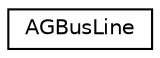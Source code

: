 digraph "Graphical Class Hierarchy"
{
  edge [fontname="Helvetica",fontsize="10",labelfontname="Helvetica",labelfontsize="10"];
  node [fontname="Helvetica",fontsize="10",shape=record];
  rankdir="LR";
  Node0 [label="AGBusLine",height=0.2,width=0.4,color="black", fillcolor="white", style="filled",URL="$d6/de9/class_a_g_bus_line.html"];
}
